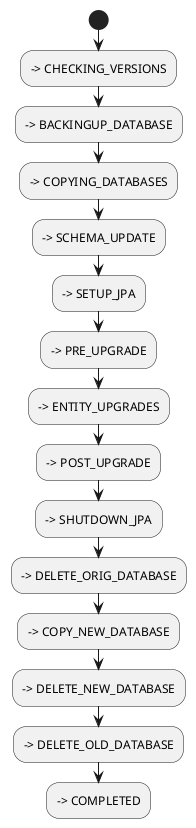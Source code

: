@startuml
START 
--> CHECKING_VERSIONS
--> BACKINGUP_DATABASE
--> COPYING_DATABASES
--> SCHEMA_UPDATE
--> SETUP_JPA
--> PRE_UPGRADE
--> ENTITY_UPGRADES
--> POST_UPGRADE
--> SHUTDOWN_JPA
--> DELETE_ORIG_DATABASE
--> COPY_NEW_DATABASE
--> DELETE_NEW_DATABASE
--> DELETE_OLD_DATABASE
--> COMPLETED
@enduml